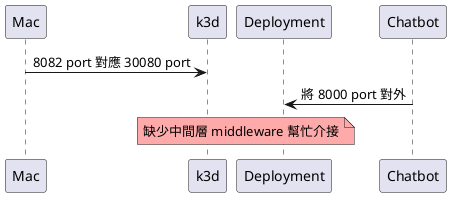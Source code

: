 @startuml
Mac->k3d: 8082 port 對應 30080 port


Deployment<-Chatbot: 將 8000 port 對外
note over k3d, Deployment #FFAAAA: 缺少中間層 middleware 幫忙介接
@enduml
